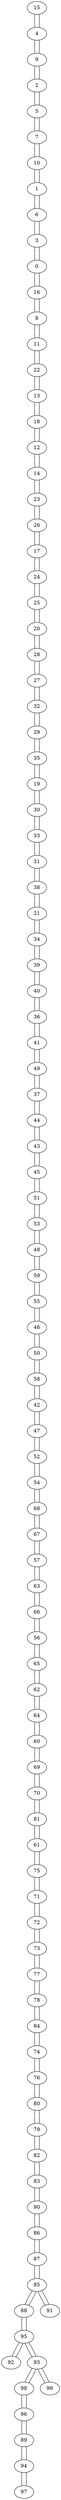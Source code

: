 graph {
15 -- 4
4 -- 15
4 -- 9
9 -- 4
9 -- 2
2 -- 9
2 -- 5
5 -- 2
5 -- 7
7 -- 5
7 -- 10
10 -- 7
10 -- 1
1 -- 10
1 -- 6
6 -- 1
6 -- 3
3 -- 6
3 -- 0
0 -- 3
0 -- 16
16 -- 0
16 -- 8
8 -- 16
8 -- 11
11 -- 8
11 -- 22
22 -- 11
22 -- 13
13 -- 22
13 -- 18
18 -- 13
18 -- 12
12 -- 18
12 -- 14
14 -- 12
14 -- 23
23 -- 14
23 -- 26
26 -- 23
26 -- 17
17 -- 26
17 -- 24
24 -- 17
24 -- 25
25 -- 24
25 -- 20
20 -- 25
20 -- 28
28 -- 20
28 -- 27
27 -- 28
27 -- 32
32 -- 27
32 -- 29
29 -- 32
29 -- 35
35 -- 29
35 -- 19
19 -- 35
19 -- 30
30 -- 19
30 -- 33
33 -- 30
33 -- 31
31 -- 33
31 -- 38
38 -- 31
38 -- 21
21 -- 38
21 -- 34
34 -- 21
34 -- 39
39 -- 34
39 -- 40
40 -- 39
40 -- 36
36 -- 40
36 -- 41
41 -- 36
41 -- 49
49 -- 41
49 -- 37
37 -- 49
37 -- 44
44 -- 37
44 -- 43
43 -- 44
43 -- 45
45 -- 43
45 -- 51
51 -- 45
51 -- 53
53 -- 51
53 -- 48
48 -- 53
48 -- 59
59 -- 48
59 -- 55
55 -- 59
55 -- 46
46 -- 55
46 -- 50
50 -- 46
50 -- 58
58 -- 50
58 -- 42
42 -- 58
42 -- 47
47 -- 42
47 -- 52
52 -- 47
52 -- 54
54 -- 52
54 -- 68
68 -- 54
68 -- 67
67 -- 68
67 -- 57
57 -- 67
57 -- 63
63 -- 57
63 -- 66
66 -- 63
66 -- 56
56 -- 66
56 -- 65
65 -- 56
65 -- 62
62 -- 65
62 -- 64
64 -- 62
64 -- 60
60 -- 64
60 -- 69
69 -- 60
69 -- 70
70 -- 69
70 -- 81
81 -- 70
81 -- 61
61 -- 81
61 -- 75
75 -- 61
75 -- 71
71 -- 75
71 -- 72
72 -- 71
72 -- 73
73 -- 72
73 -- 77
77 -- 73
77 -- 78
78 -- 77
78 -- 84
84 -- 78
84 -- 74
74 -- 84
74 -- 76
76 -- 74
76 -- 80
80 -- 76
80 -- 79
79 -- 80
79 -- 82
82 -- 79
82 -- 83
83 -- 82
83 -- 90
90 -- 83
90 -- 86
86 -- 90
86 -- 87
87 -- 86
87 -- 85
85 -- 87
85 -- 88
85 -- 91
88 -- 85
88 -- 95
95 -- 88
95 -- 92
95 -- 93
92 -- 95
93 -- 95
93 -- 98
93 -- 99
98 -- 93
98 -- 96
96 -- 98
96 -- 89
89 -- 96
89 -- 94
94 -- 89
94 -- 97
97 -- 94
99 -- 93
91 -- 85
}
